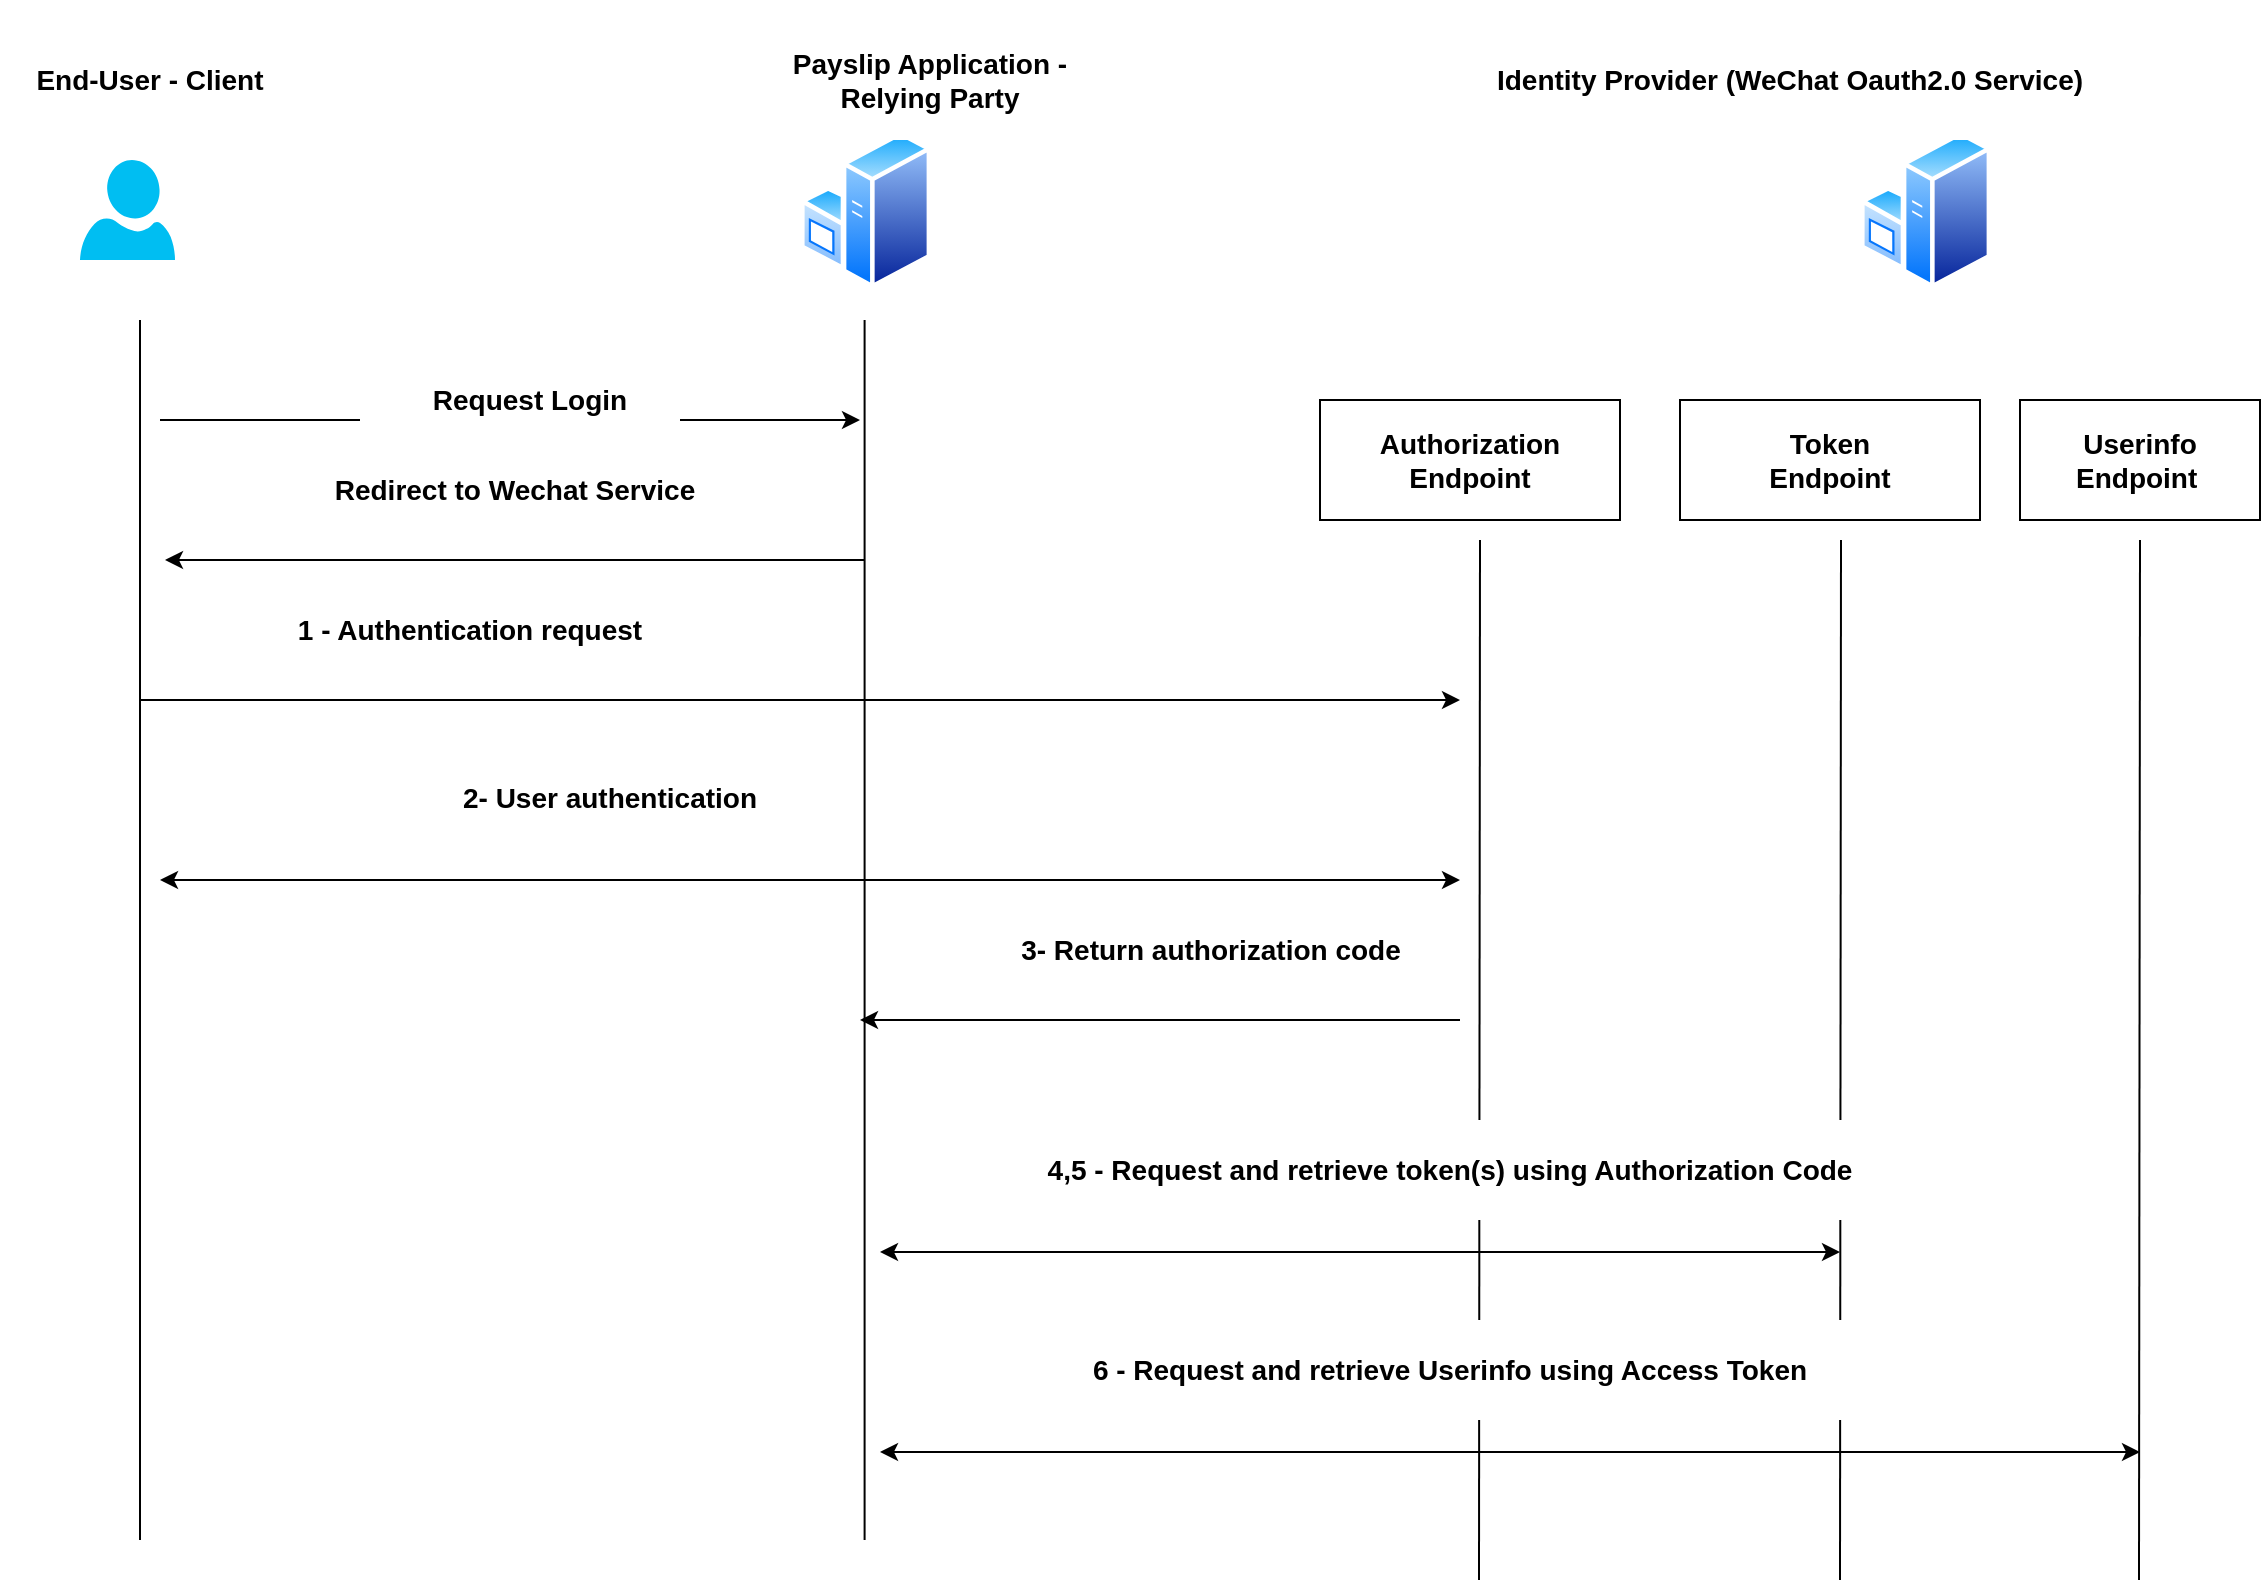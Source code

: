 <mxfile version="22.1.11" type="github">
  <diagram id="f106602c-feb2-e66a-4537-3a34d633f6aa" name="Page-1">
    <mxGraphModel dx="1631" dy="1751" grid="1" gridSize="10" guides="1" tooltips="1" connect="1" arrows="1" fold="1" page="1" pageScale="1" pageWidth="1169" pageHeight="827" background="none" math="0" shadow="0">
      <root>
        <mxCell id="0" />
        <mxCell id="1" parent="0" />
        <mxCell id="ZoSP0oV0xj8Opxd9QwxB-719" value="&lt;font style=&quot;font-size: 14px;&quot;&gt;&lt;b&gt;Authorization &lt;br&gt;Endpoint&lt;/b&gt;&lt;/font&gt;" style="rounded=0;whiteSpace=wrap;html=1;" vertex="1" parent="1">
          <mxGeometry x="690" y="190" width="150" height="60" as="geometry" />
        </mxCell>
        <mxCell id="ZoSP0oV0xj8Opxd9QwxB-720" value="" style="verticalLabelPosition=bottom;html=1;verticalAlign=top;align=center;strokeColor=none;fillColor=#00BEF2;shape=mxgraph.azure.user;" vertex="1" parent="1">
          <mxGeometry x="70" y="70" width="47.5" height="50" as="geometry" />
        </mxCell>
        <mxCell id="ZoSP0oV0xj8Opxd9QwxB-721" value="" style="image;aspect=fixed;perimeter=ellipsePerimeter;html=1;align=center;shadow=0;dashed=0;spacingTop=3;image=img/lib/active_directory/windows_server.svg;" vertex="1" parent="1">
          <mxGeometry x="430" y="55" width="65.6" height="80" as="geometry" />
        </mxCell>
        <mxCell id="ZoSP0oV0xj8Opxd9QwxB-722" value="" style="image;aspect=fixed;perimeter=ellipsePerimeter;html=1;align=center;shadow=0;dashed=0;spacingTop=3;image=img/lib/active_directory/windows_server.svg;" vertex="1" parent="1">
          <mxGeometry x="960" y="55" width="65.6" height="80" as="geometry" />
        </mxCell>
        <mxCell id="ZoSP0oV0xj8Opxd9QwxB-723" value="&lt;font style=&quot;font-size: 14px;&quot;&gt;&lt;b&gt;Userinfo&lt;/b&gt;&lt;/font&gt;&lt;br&gt;&lt;b style=&quot;border-color: var(--border-color); font-size: 14px;&quot;&gt;Endpoint&lt;/b&gt;&amp;nbsp;" style="rounded=0;whiteSpace=wrap;html=1;" vertex="1" parent="1">
          <mxGeometry x="1040" y="190" width="120" height="60" as="geometry" />
        </mxCell>
        <mxCell id="ZoSP0oV0xj8Opxd9QwxB-728" value="" style="endArrow=none;html=1;rounded=0;" edge="1" parent="1">
          <mxGeometry width="50" height="50" relative="1" as="geometry">
            <mxPoint x="100" y="760" as="sourcePoint" />
            <mxPoint x="100" y="150" as="targetPoint" />
          </mxGeometry>
        </mxCell>
        <mxCell id="ZoSP0oV0xj8Opxd9QwxB-729" value="" style="endArrow=none;html=1;rounded=0;" edge="1" parent="1">
          <mxGeometry width="50" height="50" relative="1" as="geometry">
            <mxPoint x="769.5" y="780" as="sourcePoint" />
            <mxPoint x="770" y="260" as="targetPoint" />
          </mxGeometry>
        </mxCell>
        <mxCell id="ZoSP0oV0xj8Opxd9QwxB-730" value="" style="endArrow=none;html=1;rounded=0;" edge="1" parent="1">
          <mxGeometry width="50" height="50" relative="1" as="geometry">
            <mxPoint x="462.3" y="760" as="sourcePoint" />
            <mxPoint x="462.3" y="150" as="targetPoint" />
          </mxGeometry>
        </mxCell>
        <mxCell id="ZoSP0oV0xj8Opxd9QwxB-731" value="&lt;font style=&quot;font-size: 14px;&quot;&gt;&lt;b&gt;Token&lt;br&gt;Endpoint&lt;/b&gt;&lt;/font&gt;" style="rounded=0;whiteSpace=wrap;html=1;" vertex="1" parent="1">
          <mxGeometry x="870" y="190" width="150" height="60" as="geometry" />
        </mxCell>
        <mxCell id="ZoSP0oV0xj8Opxd9QwxB-732" value="" style="endArrow=none;html=1;rounded=0;" edge="1" parent="1">
          <mxGeometry width="50" height="50" relative="1" as="geometry">
            <mxPoint x="950" y="780" as="sourcePoint" />
            <mxPoint x="950.5" y="260" as="targetPoint" />
          </mxGeometry>
        </mxCell>
        <mxCell id="ZoSP0oV0xj8Opxd9QwxB-733" value="" style="endArrow=none;html=1;rounded=0;" edge="1" parent="1">
          <mxGeometry width="50" height="50" relative="1" as="geometry">
            <mxPoint x="1099.5" y="780" as="sourcePoint" />
            <mxPoint x="1100" y="260" as="targetPoint" />
          </mxGeometry>
        </mxCell>
        <mxCell id="ZoSP0oV0xj8Opxd9QwxB-734" value="" style="endArrow=classic;html=1;rounded=0;" edge="1" parent="1">
          <mxGeometry width="50" height="50" relative="1" as="geometry">
            <mxPoint x="110" y="200" as="sourcePoint" />
            <mxPoint x="460" y="200" as="targetPoint" />
          </mxGeometry>
        </mxCell>
        <mxCell id="ZoSP0oV0xj8Opxd9QwxB-735" value="&lt;b&gt;&lt;font style=&quot;font-size: 14px;&quot;&gt;End-User - Client&lt;/font&gt;&lt;/b&gt;" style="rounded=0;whiteSpace=wrap;html=1;strokeColor=none;" vertex="1" parent="1">
          <mxGeometry x="30" width="150" height="60" as="geometry" />
        </mxCell>
        <mxCell id="ZoSP0oV0xj8Opxd9QwxB-737" value="" style="endArrow=classic;html=1;rounded=0;" edge="1" parent="1">
          <mxGeometry width="50" height="50" relative="1" as="geometry">
            <mxPoint x="100" y="340" as="sourcePoint" />
            <mxPoint x="760" y="340" as="targetPoint" />
          </mxGeometry>
        </mxCell>
        <mxCell id="ZoSP0oV0xj8Opxd9QwxB-738" value="&lt;font style=&quot;font-size: 14px;&quot;&gt;&lt;b&gt;1 - Authentication request&lt;/b&gt;&lt;/font&gt;" style="rounded=0;whiteSpace=wrap;html=1;strokeColor=none;" vertex="1" parent="1">
          <mxGeometry x="150" y="280" width="230" height="50" as="geometry" />
        </mxCell>
        <mxCell id="ZoSP0oV0xj8Opxd9QwxB-741" value="" style="endArrow=classic;html=1;rounded=0;" edge="1" parent="1">
          <mxGeometry width="50" height="50" relative="1" as="geometry">
            <mxPoint x="462.5" y="270" as="sourcePoint" />
            <mxPoint x="112.5" y="270" as="targetPoint" />
          </mxGeometry>
        </mxCell>
        <mxCell id="ZoSP0oV0xj8Opxd9QwxB-742" value="&lt;b&gt;&lt;font style=&quot;font-size: 14px;&quot;&gt;Redirect to Wechat Service&lt;/font&gt;&lt;/b&gt;" style="rounded=0;whiteSpace=wrap;html=1;strokeColor=none;" vertex="1" parent="1">
          <mxGeometry x="185" y="210" width="205" height="50" as="geometry" />
        </mxCell>
        <mxCell id="ZoSP0oV0xj8Opxd9QwxB-747" value="" style="endArrow=classic;startArrow=classic;html=1;rounded=0;" edge="1" parent="1">
          <mxGeometry width="50" height="50" relative="1" as="geometry">
            <mxPoint x="110" y="430" as="sourcePoint" />
            <mxPoint x="760" y="430" as="targetPoint" />
          </mxGeometry>
        </mxCell>
        <mxCell id="ZoSP0oV0xj8Opxd9QwxB-749" value="&lt;b&gt;&lt;font style=&quot;font-size: 14px;&quot;&gt;2- User authentication&lt;/font&gt;&lt;/b&gt;" style="rounded=0;whiteSpace=wrap;html=1;strokeColor=none;" vertex="1" parent="1">
          <mxGeometry x="220" y="364" width="230" height="50" as="geometry" />
        </mxCell>
        <mxCell id="ZoSP0oV0xj8Opxd9QwxB-750" value="" style="endArrow=classic;html=1;rounded=0;" edge="1" parent="1">
          <mxGeometry width="50" height="50" relative="1" as="geometry">
            <mxPoint x="760" y="500" as="sourcePoint" />
            <mxPoint x="460" y="500" as="targetPoint" />
          </mxGeometry>
        </mxCell>
        <mxCell id="ZoSP0oV0xj8Opxd9QwxB-751" value="&lt;b&gt;&lt;font style=&quot;font-size: 14px;&quot;&gt;3- Return authorization code&lt;/font&gt;&lt;/b&gt;" style="rounded=0;whiteSpace=wrap;html=1;strokeColor=none;" vertex="1" parent="1">
          <mxGeometry x="532.5" y="440" width="205" height="50" as="geometry" />
        </mxCell>
        <mxCell id="ZoSP0oV0xj8Opxd9QwxB-752" value="" style="endArrow=classic;startArrow=classic;html=1;rounded=0;" edge="1" parent="1">
          <mxGeometry width="50" height="50" relative="1" as="geometry">
            <mxPoint x="470" y="616" as="sourcePoint" />
            <mxPoint x="950" y="616" as="targetPoint" />
          </mxGeometry>
        </mxCell>
        <mxCell id="ZoSP0oV0xj8Opxd9QwxB-753" value="&lt;b&gt;&lt;font style=&quot;font-size: 14px;&quot;&gt;4,5 - Request and retrieve token(s) using Authorization Code&lt;/font&gt;&lt;/b&gt;" style="rounded=0;whiteSpace=wrap;html=1;strokeColor=none;" vertex="1" parent="1">
          <mxGeometry x="520" y="550" width="470" height="50" as="geometry" />
        </mxCell>
        <mxCell id="ZoSP0oV0xj8Opxd9QwxB-754" value="" style="endArrow=classic;startArrow=classic;html=1;rounded=0;" edge="1" parent="1">
          <mxGeometry width="50" height="50" relative="1" as="geometry">
            <mxPoint x="470" y="716" as="sourcePoint" />
            <mxPoint x="1100" y="716" as="targetPoint" />
          </mxGeometry>
        </mxCell>
        <mxCell id="ZoSP0oV0xj8Opxd9QwxB-755" value="&lt;b&gt;&lt;font style=&quot;font-size: 14px;&quot;&gt;6 - Request and retrieve Userinfo using Access Token&lt;/font&gt;&lt;/b&gt;" style="rounded=0;whiteSpace=wrap;html=1;strokeColor=none;" vertex="1" parent="1">
          <mxGeometry x="520" y="650" width="470" height="50" as="geometry" />
        </mxCell>
        <mxCell id="ZoSP0oV0xj8Opxd9QwxB-756" value="&lt;span style=&quot;font-size: 14px;&quot;&gt;&lt;b&gt;Request Login&lt;/b&gt;&lt;/span&gt;" style="rounded=0;whiteSpace=wrap;html=1;strokeColor=none;" vertex="1" parent="1">
          <mxGeometry x="210" y="150" width="150" height="60" as="geometry" />
        </mxCell>
        <mxCell id="ZoSP0oV0xj8Opxd9QwxB-757" value="&lt;span style=&quot;font-size: 14px;&quot;&gt;&lt;b&gt;Request Login&lt;/b&gt;&lt;/span&gt;" style="rounded=0;whiteSpace=wrap;html=1;strokeColor=none;" vertex="1" parent="1">
          <mxGeometry x="220" y="160" width="150" height="60" as="geometry" />
        </mxCell>
        <mxCell id="ZoSP0oV0xj8Opxd9QwxB-758" value="&lt;span style=&quot;font-size: 14px;&quot;&gt;&lt;b&gt;Request Login&lt;/b&gt;&lt;/span&gt;" style="rounded=0;whiteSpace=wrap;html=1;strokeColor=none;" vertex="1" parent="1">
          <mxGeometry x="930" y="-10" width="150" height="60" as="geometry" />
        </mxCell>
        <mxCell id="ZoSP0oV0xj8Opxd9QwxB-759" value="&lt;font style=&quot;font-size: 14px;&quot;&gt;&lt;b&gt;Identity Provider (WeChat Oauth2.0 Service)&lt;/b&gt;&lt;/font&gt;" style="rounded=0;whiteSpace=wrap;html=1;strokeColor=none;" vertex="1" parent="1">
          <mxGeometry x="760" width="330" height="60" as="geometry" />
        </mxCell>
        <mxCell id="ZoSP0oV0xj8Opxd9QwxB-762" value="&lt;b&gt;&lt;font style=&quot;font-size: 14px;&quot;&gt;Payslip Application - Relying Party&lt;/font&gt;&lt;/b&gt;" style="rounded=0;whiteSpace=wrap;html=1;strokeColor=none;" vertex="1" parent="1">
          <mxGeometry x="420" width="150" height="60" as="geometry" />
        </mxCell>
      </root>
    </mxGraphModel>
  </diagram>
</mxfile>
